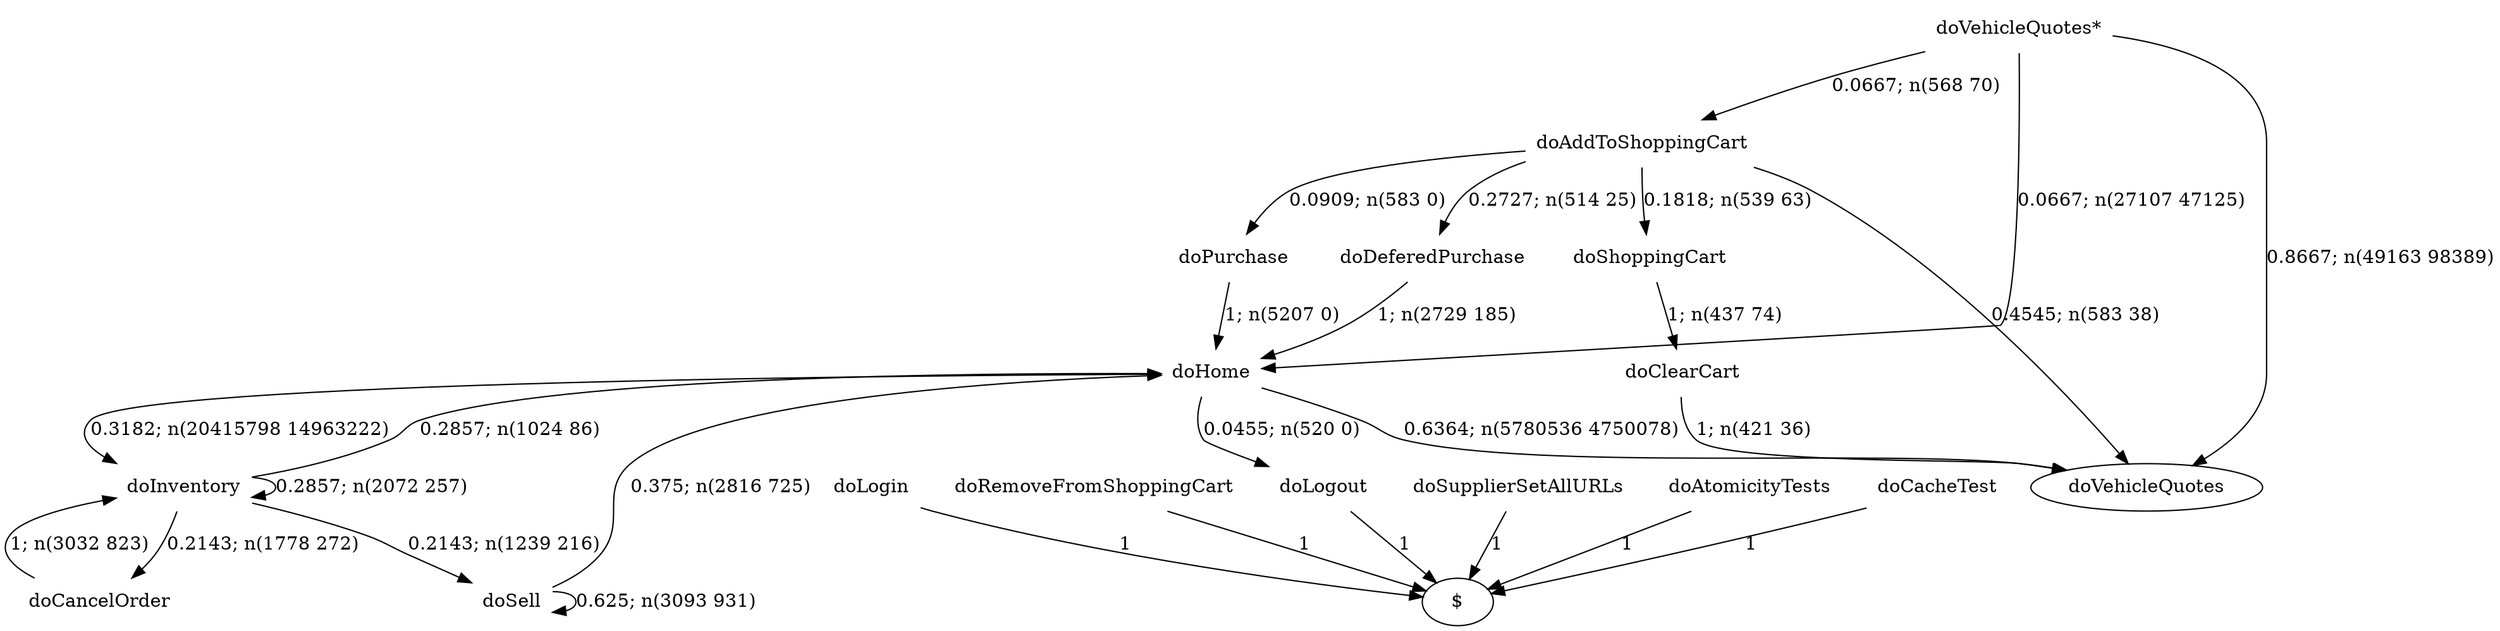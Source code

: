 digraph G {"doVehicleQuotes*" [label="doVehicleQuotes*",shape=none];"doSupplierSetAllURLs" [label="doSupplierSetAllURLs",shape=none];"doAtomicityTests" [label="doAtomicityTests",shape=none];"doCacheTest" [label="doCacheTest",shape=none];"doLogin" [label="doLogin",shape=none];"doAddToShoppingCart" [label="doAddToShoppingCart",shape=none];"doDeferedPurchase" [label="doDeferedPurchase",shape=none];"doHome" [label="doHome",shape=none];"doShoppingCart" [label="doShoppingCart",shape=none];"doClearCart" [label="doClearCart",shape=none];"doPurchase" [label="doPurchase",shape=none];"doInventory" [label="doInventory",shape=none];"doSell" [label="doSell",shape=none];"doLogout" [label="doLogout",shape=none];"doCancelOrder" [label="doCancelOrder",shape=none];"doRemoveFromShoppingCart" [label="doRemoveFromShoppingCart",shape=none];"doVehicleQuotes*"->"doVehicleQuotes" [style=solid,label="0.8667; n(49163 98389)"];"doVehicleQuotes*"->"doAddToShoppingCart" [style=solid,label="0.0667; n(568 70)"];"doVehicleQuotes*"->"doHome" [style=solid,label="0.0667; n(27107 47125)"];"doSupplierSetAllURLs"->"$" [style=solid,label="1"];"doAtomicityTests"->"$" [style=solid,label="1"];"doCacheTest"->"$" [style=solid,label="1"];"doLogin"->"$" [style=solid,label="1"];"doAddToShoppingCart"->"doVehicleQuotes" [style=solid,label="0.4545; n(583 38)"];"doAddToShoppingCart"->"doDeferedPurchase" [style=solid,label="0.2727; n(514 25)"];"doAddToShoppingCart"->"doShoppingCart" [style=solid,label="0.1818; n(539 63)"];"doAddToShoppingCart"->"doPurchase" [style=solid,label="0.0909; n(583 0)"];"doDeferedPurchase"->"doHome" [style=solid,label="1; n(2729 185)"];"doHome"->"doVehicleQuotes" [style=solid,label="0.6364; n(5780536 4750078)"];"doHome"->"doInventory" [style=solid,label="0.3182; n(20415798 14963222)"];"doHome"->"doLogout" [style=solid,label="0.0455; n(520 0)"];"doShoppingCart"->"doClearCart" [style=solid,label="1; n(437 74)"];"doClearCart"->"doVehicleQuotes" [style=solid,label="1; n(421 36)"];"doPurchase"->"doHome" [style=solid,label="1; n(5207 0)"];"doInventory"->"doHome" [style=solid,label="0.2857; n(1024 86)"];"doInventory"->"doInventory" [style=solid,label="0.2857; n(2072 257)"];"doInventory"->"doSell" [style=solid,label="0.2143; n(1239 216)"];"doInventory"->"doCancelOrder" [style=solid,label="0.2143; n(1778 272)"];"doSell"->"doHome" [style=solid,label="0.375; n(2816 725)"];"doSell"->"doSell" [style=solid,label="0.625; n(3093 931)"];"doLogout"->"$" [style=solid,label="1"];"doCancelOrder"->"doInventory" [style=solid,label="1; n(3032 823)"];"doRemoveFromShoppingCart"->"$" [style=solid,label="1"];}